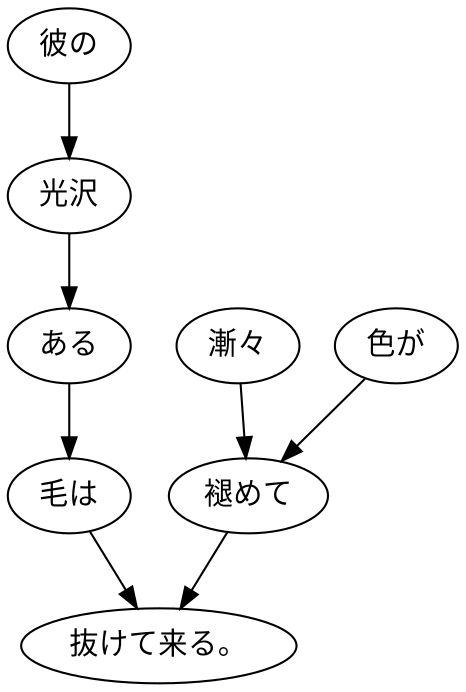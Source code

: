 digraph graph321 {
	node0 [label="彼の"];
	node1 [label="光沢"];
	node2 [label="ある"];
	node3 [label="毛は"];
	node4 [label="漸々"];
	node5 [label="色が"];
	node6 [label="褪めて"];
	node7 [label="抜けて来る。"];
	node0 -> node1;
	node1 -> node2;
	node2 -> node3;
	node3 -> node7;
	node4 -> node6;
	node5 -> node6;
	node6 -> node7;
}
